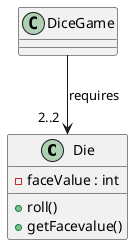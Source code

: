 @startuml
class Die{
-faceValue : int

+roll()
+getFacevalue()

}

class DiceGame{



}

DiceGame --> "2..2  " Die : "requires"

@enduml